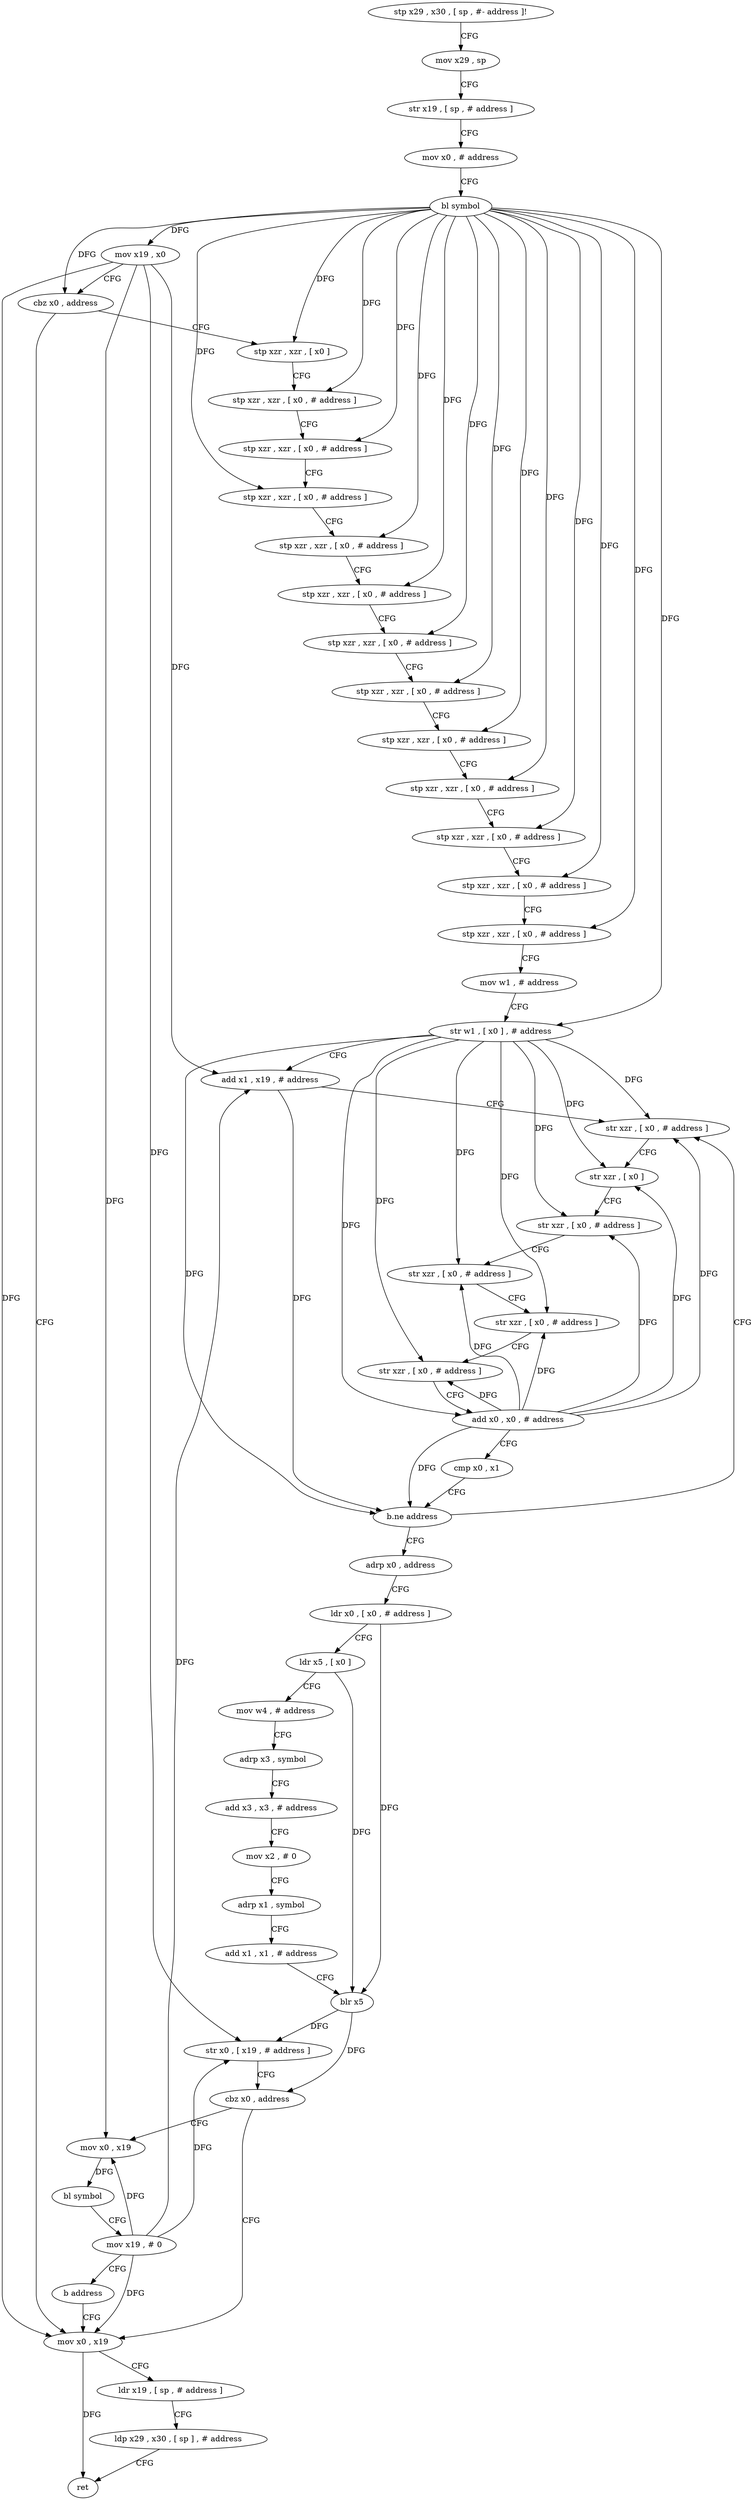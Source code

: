 digraph "func" {
"77712" [label = "stp x29 , x30 , [ sp , #- address ]!" ]
"77716" [label = "mov x29 , sp" ]
"77720" [label = "str x19 , [ sp , # address ]" ]
"77724" [label = "mov x0 , # address" ]
"77728" [label = "bl symbol" ]
"77732" [label = "mov x19 , x0" ]
"77736" [label = "cbz x0 , address" ]
"77888" [label = "mov x0 , x19" ]
"77740" [label = "stp xzr , xzr , [ x0 ]" ]
"77892" [label = "ldr x19 , [ sp , # address ]" ]
"77896" [label = "ldp x29 , x30 , [ sp ] , # address" ]
"77900" [label = "ret" ]
"77744" [label = "stp xzr , xzr , [ x0 , # address ]" ]
"77748" [label = "stp xzr , xzr , [ x0 , # address ]" ]
"77752" [label = "stp xzr , xzr , [ x0 , # address ]" ]
"77756" [label = "stp xzr , xzr , [ x0 , # address ]" ]
"77760" [label = "stp xzr , xzr , [ x0 , # address ]" ]
"77764" [label = "stp xzr , xzr , [ x0 , # address ]" ]
"77768" [label = "stp xzr , xzr , [ x0 , # address ]" ]
"77772" [label = "stp xzr , xzr , [ x0 , # address ]" ]
"77776" [label = "stp xzr , xzr , [ x0 , # address ]" ]
"77780" [label = "stp xzr , xzr , [ x0 , # address ]" ]
"77784" [label = "stp xzr , xzr , [ x0 , # address ]" ]
"77788" [label = "stp xzr , xzr , [ x0 , # address ]" ]
"77792" [label = "mov w1 , # address" ]
"77796" [label = "str w1 , [ x0 ] , # address" ]
"77800" [label = "add x1 , x19 , # address" ]
"77804" [label = "str xzr , [ x0 , # address ]" ]
"77808" [label = "str xzr , [ x0 ]" ]
"77812" [label = "str xzr , [ x0 , # address ]" ]
"77816" [label = "str xzr , [ x0 , # address ]" ]
"77820" [label = "str xzr , [ x0 , # address ]" ]
"77824" [label = "str xzr , [ x0 , # address ]" ]
"77828" [label = "add x0 , x0 , # address" ]
"77832" [label = "cmp x0 , x1" ]
"77836" [label = "b.ne address" ]
"77840" [label = "adrp x0 , address" ]
"77844" [label = "ldr x0 , [ x0 , # address ]" ]
"77848" [label = "ldr x5 , [ x0 ]" ]
"77852" [label = "mov w4 , # address" ]
"77856" [label = "adrp x3 , symbol" ]
"77860" [label = "add x3 , x3 , # address" ]
"77864" [label = "mov x2 , # 0" ]
"77868" [label = "adrp x1 , symbol" ]
"77872" [label = "add x1 , x1 , # address" ]
"77876" [label = "blr x5" ]
"77880" [label = "str x0 , [ x19 , # address ]" ]
"77884" [label = "cbz x0 , address" ]
"77904" [label = "mov x0 , x19" ]
"77908" [label = "bl symbol" ]
"77912" [label = "mov x19 , # 0" ]
"77916" [label = "b address" ]
"77712" -> "77716" [ label = "CFG" ]
"77716" -> "77720" [ label = "CFG" ]
"77720" -> "77724" [ label = "CFG" ]
"77724" -> "77728" [ label = "CFG" ]
"77728" -> "77732" [ label = "DFG" ]
"77728" -> "77736" [ label = "DFG" ]
"77728" -> "77740" [ label = "DFG" ]
"77728" -> "77744" [ label = "DFG" ]
"77728" -> "77748" [ label = "DFG" ]
"77728" -> "77752" [ label = "DFG" ]
"77728" -> "77756" [ label = "DFG" ]
"77728" -> "77760" [ label = "DFG" ]
"77728" -> "77764" [ label = "DFG" ]
"77728" -> "77768" [ label = "DFG" ]
"77728" -> "77772" [ label = "DFG" ]
"77728" -> "77776" [ label = "DFG" ]
"77728" -> "77780" [ label = "DFG" ]
"77728" -> "77784" [ label = "DFG" ]
"77728" -> "77788" [ label = "DFG" ]
"77728" -> "77796" [ label = "DFG" ]
"77732" -> "77736" [ label = "CFG" ]
"77732" -> "77888" [ label = "DFG" ]
"77732" -> "77800" [ label = "DFG" ]
"77732" -> "77880" [ label = "DFG" ]
"77732" -> "77904" [ label = "DFG" ]
"77736" -> "77888" [ label = "CFG" ]
"77736" -> "77740" [ label = "CFG" ]
"77888" -> "77892" [ label = "CFG" ]
"77888" -> "77900" [ label = "DFG" ]
"77740" -> "77744" [ label = "CFG" ]
"77892" -> "77896" [ label = "CFG" ]
"77896" -> "77900" [ label = "CFG" ]
"77744" -> "77748" [ label = "CFG" ]
"77748" -> "77752" [ label = "CFG" ]
"77752" -> "77756" [ label = "CFG" ]
"77756" -> "77760" [ label = "CFG" ]
"77760" -> "77764" [ label = "CFG" ]
"77764" -> "77768" [ label = "CFG" ]
"77768" -> "77772" [ label = "CFG" ]
"77772" -> "77776" [ label = "CFG" ]
"77776" -> "77780" [ label = "CFG" ]
"77780" -> "77784" [ label = "CFG" ]
"77784" -> "77788" [ label = "CFG" ]
"77788" -> "77792" [ label = "CFG" ]
"77792" -> "77796" [ label = "CFG" ]
"77796" -> "77800" [ label = "CFG" ]
"77796" -> "77804" [ label = "DFG" ]
"77796" -> "77808" [ label = "DFG" ]
"77796" -> "77812" [ label = "DFG" ]
"77796" -> "77816" [ label = "DFG" ]
"77796" -> "77820" [ label = "DFG" ]
"77796" -> "77824" [ label = "DFG" ]
"77796" -> "77828" [ label = "DFG" ]
"77796" -> "77836" [ label = "DFG" ]
"77800" -> "77804" [ label = "CFG" ]
"77800" -> "77836" [ label = "DFG" ]
"77804" -> "77808" [ label = "CFG" ]
"77808" -> "77812" [ label = "CFG" ]
"77812" -> "77816" [ label = "CFG" ]
"77816" -> "77820" [ label = "CFG" ]
"77820" -> "77824" [ label = "CFG" ]
"77824" -> "77828" [ label = "CFG" ]
"77828" -> "77832" [ label = "CFG" ]
"77828" -> "77804" [ label = "DFG" ]
"77828" -> "77808" [ label = "DFG" ]
"77828" -> "77812" [ label = "DFG" ]
"77828" -> "77816" [ label = "DFG" ]
"77828" -> "77820" [ label = "DFG" ]
"77828" -> "77824" [ label = "DFG" ]
"77828" -> "77836" [ label = "DFG" ]
"77832" -> "77836" [ label = "CFG" ]
"77836" -> "77804" [ label = "CFG" ]
"77836" -> "77840" [ label = "CFG" ]
"77840" -> "77844" [ label = "CFG" ]
"77844" -> "77848" [ label = "CFG" ]
"77844" -> "77876" [ label = "DFG" ]
"77848" -> "77852" [ label = "CFG" ]
"77848" -> "77876" [ label = "DFG" ]
"77852" -> "77856" [ label = "CFG" ]
"77856" -> "77860" [ label = "CFG" ]
"77860" -> "77864" [ label = "CFG" ]
"77864" -> "77868" [ label = "CFG" ]
"77868" -> "77872" [ label = "CFG" ]
"77872" -> "77876" [ label = "CFG" ]
"77876" -> "77880" [ label = "DFG" ]
"77876" -> "77884" [ label = "DFG" ]
"77880" -> "77884" [ label = "CFG" ]
"77884" -> "77904" [ label = "CFG" ]
"77884" -> "77888" [ label = "CFG" ]
"77904" -> "77908" [ label = "DFG" ]
"77908" -> "77912" [ label = "CFG" ]
"77912" -> "77916" [ label = "CFG" ]
"77912" -> "77888" [ label = "DFG" ]
"77912" -> "77800" [ label = "DFG" ]
"77912" -> "77904" [ label = "DFG" ]
"77912" -> "77880" [ label = "DFG" ]
"77916" -> "77888" [ label = "CFG" ]
}
